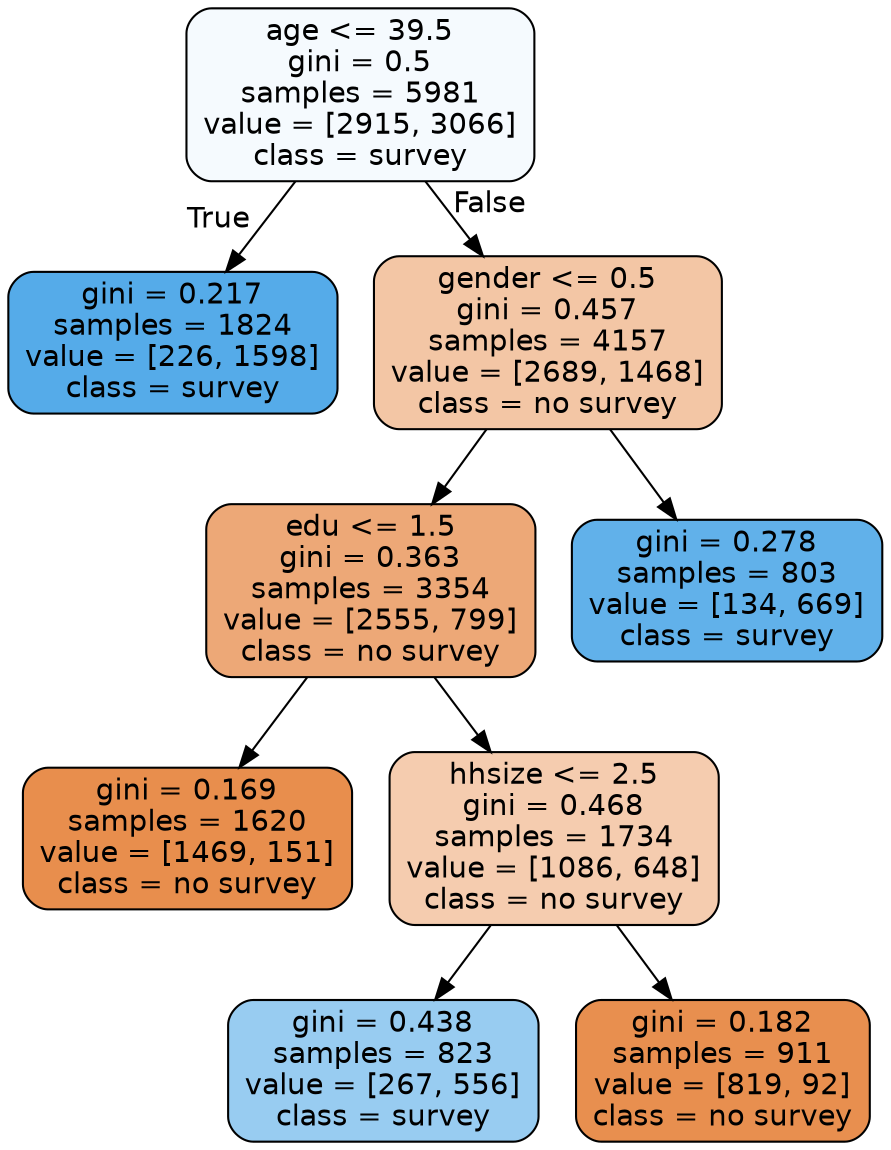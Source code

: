 digraph Tree {
node [shape=box, style="filled, rounded", color="black", fontname=helvetica] ;
edge [fontname=helvetica] ;
0 [label="age <= 39.5\ngini = 0.5\nsamples = 5981\nvalue = [2915, 3066]\nclass = survey", fillcolor="#f5fafe"] ;
1 [label="gini = 0.217\nsamples = 1824\nvalue = [226, 1598]\nclass = survey", fillcolor="#55abe9"] ;
0 -> 1 [labeldistance=2.5, labelangle=45, headlabel="True"] ;
2 [label="gender <= 0.5\ngini = 0.457\nsamples = 4157\nvalue = [2689, 1468]\nclass = no survey", fillcolor="#f3c6a5"] ;
0 -> 2 [labeldistance=2.5, labelangle=-45, headlabel="False"] ;
3 [label="edu <= 1.5\ngini = 0.363\nsamples = 3354\nvalue = [2555, 799]\nclass = no survey", fillcolor="#eda877"] ;
2 -> 3 ;
5 [label="gini = 0.169\nsamples = 1620\nvalue = [1469, 151]\nclass = no survey", fillcolor="#e88e4d"] ;
3 -> 5 ;
6 [label="hhsize <= 2.5\ngini = 0.468\nsamples = 1734\nvalue = [1086, 648]\nclass = no survey", fillcolor="#f5ccaf"] ;
3 -> 6 ;
7 [label="gini = 0.438\nsamples = 823\nvalue = [267, 556]\nclass = survey", fillcolor="#98ccf1"] ;
6 -> 7 ;
8 [label="gini = 0.182\nsamples = 911\nvalue = [819, 92]\nclass = no survey", fillcolor="#e88f4f"] ;
6 -> 8 ;
4 [label="gini = 0.278\nsamples = 803\nvalue = [134, 669]\nclass = survey", fillcolor="#61b1ea"] ;
2 -> 4 ;
}